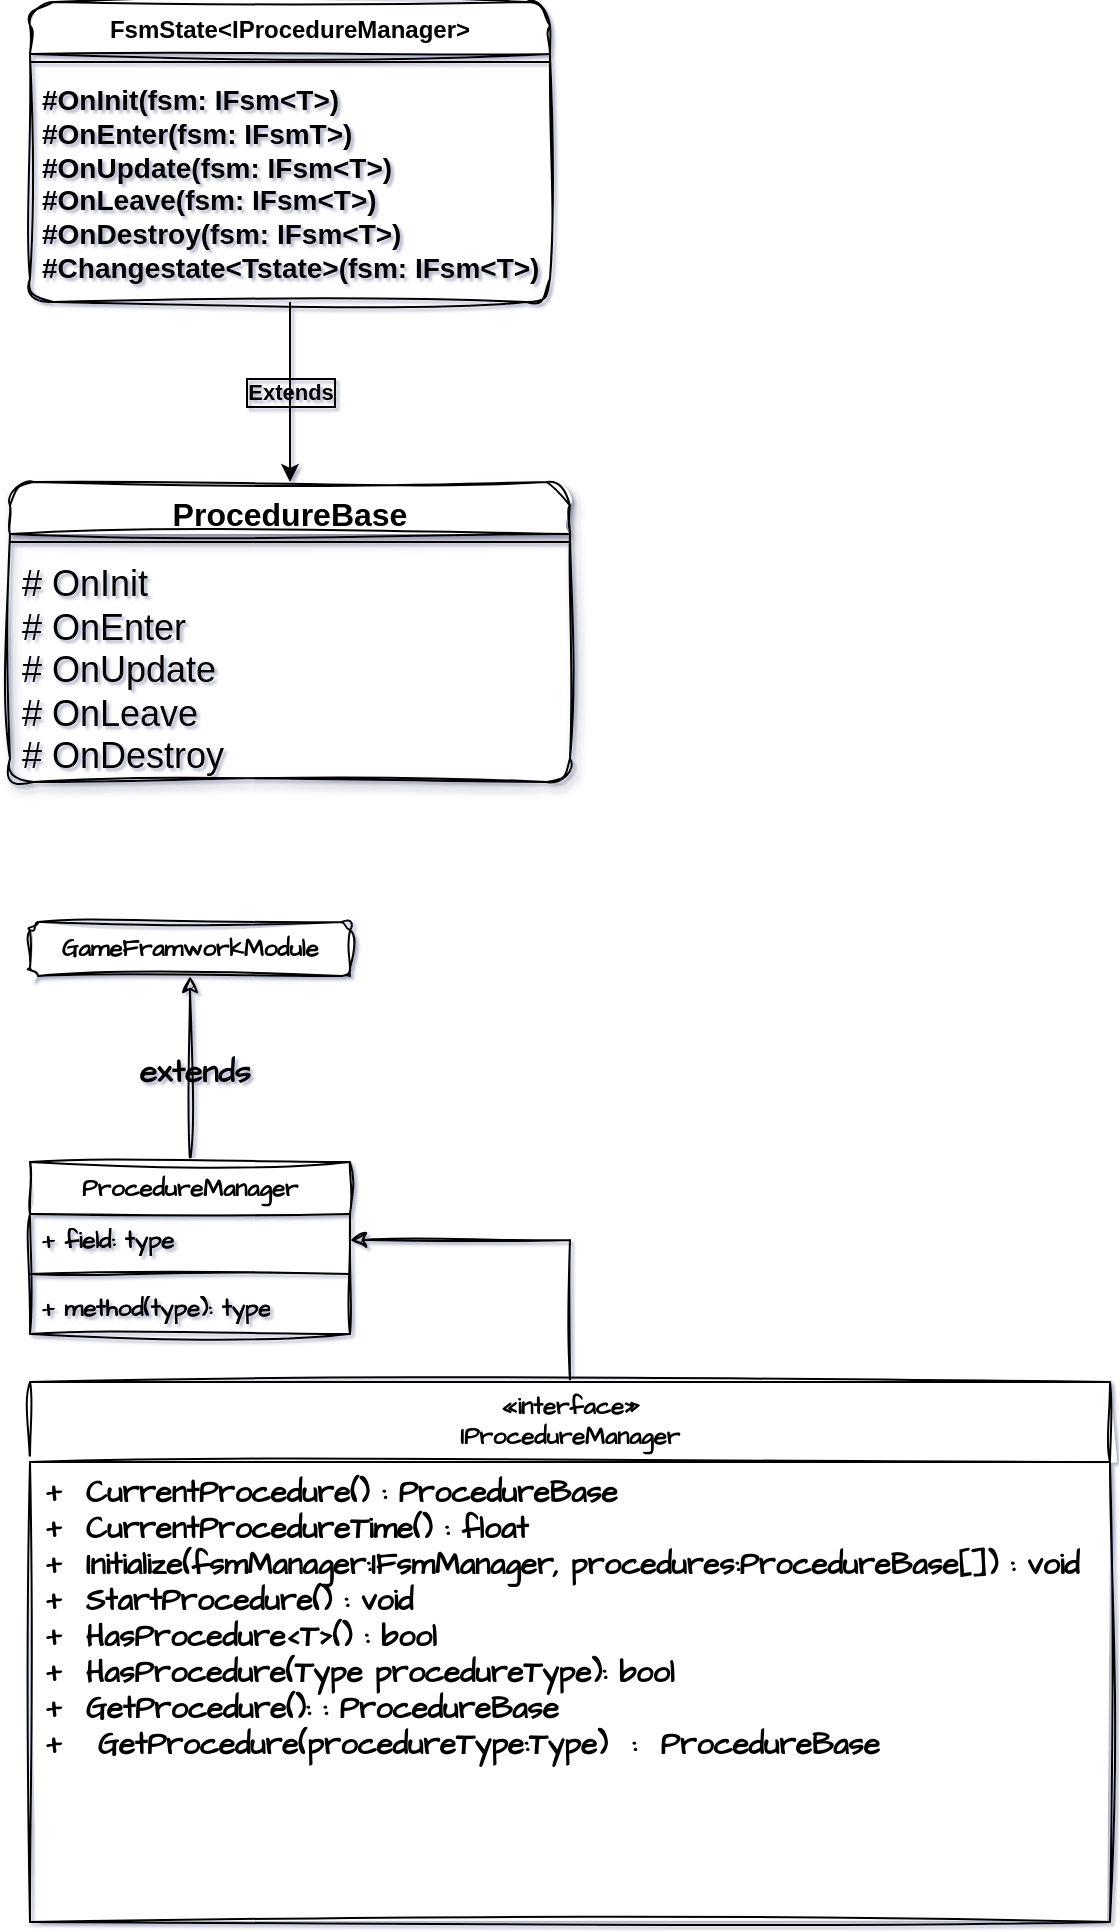 <mxfile version="24.7.5">
  <diagram id="C5RBs43oDa-KdzZeNtuy" name="Page-1">
    <mxGraphModel dx="2396" dy="1171" grid="1" gridSize="10" guides="1" tooltips="1" connect="1" arrows="1" fold="1" page="1" pageScale="1" pageWidth="827" pageHeight="1169" background="none" math="0" shadow="1">
      <root>
        <mxCell id="WIyWlLk6GJQsqaUBKTNV-0" />
        <mxCell id="WIyWlLk6GJQsqaUBKTNV-1" parent="WIyWlLk6GJQsqaUBKTNV-0" />
        <mxCell id="8SKhCcMkt0jRCxJQwqlo-0" value="ProcedureBase" style="swimlane;fontStyle=1;align=center;verticalAlign=top;childLayout=stackLayout;horizontal=1;startSize=26;horizontalStack=0;resizeParent=1;resizeParentMax=0;resizeLast=0;collapsible=1;marginBottom=0;whiteSpace=wrap;html=1;fontSize=16;labelBackgroundColor=none;rounded=1;sketch=1;curveFitting=1;jiggle=2;shadow=1;" parent="WIyWlLk6GJQsqaUBKTNV-1" vertex="1">
          <mxGeometry x="-790" y="320" width="280" height="150" as="geometry" />
        </mxCell>
        <mxCell id="8SKhCcMkt0jRCxJQwqlo-2" value="" style="line;strokeWidth=1;fillColor=none;align=left;verticalAlign=middle;spacingTop=-1;spacingLeft=3;spacingRight=3;rotatable=0;labelPosition=right;points=[];portConstraint=eastwest;strokeColor=inherit;labelBackgroundColor=none;" parent="8SKhCcMkt0jRCxJQwqlo-0" vertex="1">
          <mxGeometry y="26" width="280" height="8" as="geometry" />
        </mxCell>
        <mxCell id="8SKhCcMkt0jRCxJQwqlo-3" value="&lt;span style=&quot;font-weight: normal; font-size: 18px;&quot;&gt;&lt;font style=&quot;font-size: 18px;&quot;&gt;#&amp;nbsp;OnInit&lt;/font&gt;&lt;/span&gt;&lt;div style=&quot;font-size: 18px;&quot;&gt;&lt;span style=&quot;font-weight: normal;&quot;&gt;&lt;font style=&quot;font-size: 18px;&quot;&gt;#&amp;nbsp;OnEnter&lt;/font&gt;&lt;/span&gt;&lt;/div&gt;&lt;div style=&quot;font-size: 18px;&quot;&gt;&lt;span style=&quot;font-weight: normal;&quot;&gt;&lt;font style=&quot;font-size: 18px;&quot;&gt;# OnUpdate&lt;/font&gt;&lt;/span&gt;&lt;/div&gt;&lt;div style=&quot;font-size: 18px;&quot;&gt;&lt;span style=&quot;font-weight: normal;&quot;&gt;&lt;font style=&quot;font-size: 18px;&quot;&gt;# OnLeave&lt;/font&gt;&lt;/span&gt;&lt;/div&gt;&lt;div style=&quot;font-size: 18px;&quot;&gt;&lt;span style=&quot;font-weight: normal;&quot;&gt;&lt;font style=&quot;font-size: 18px;&quot;&gt;# OnDestroy&lt;/font&gt;&lt;/span&gt;&lt;/div&gt;" style="text;strokeColor=none;fillColor=none;align=left;verticalAlign=top;spacingLeft=4;spacingRight=4;overflow=hidden;rotatable=0;points=[[0,0.5],[1,0.5]];portConstraint=eastwest;whiteSpace=wrap;html=1;fontStyle=1;labelBackgroundColor=none;sketch=1;curveFitting=1;jiggle=2;" parent="8SKhCcMkt0jRCxJQwqlo-0" vertex="1">
          <mxGeometry y="34" width="280" height="116" as="geometry" />
        </mxCell>
        <mxCell id="8SKhCcMkt0jRCxJQwqlo-11" style="edgeStyle=orthogonalEdgeStyle;rounded=0;orthogonalLoop=1;jettySize=auto;html=1;entryX=0.5;entryY=0;entryDx=0;entryDy=0;" parent="WIyWlLk6GJQsqaUBKTNV-1" source="8SKhCcMkt0jRCxJQwqlo-7" target="8SKhCcMkt0jRCxJQwqlo-0" edge="1">
          <mxGeometry relative="1" as="geometry" />
        </mxCell>
        <mxCell id="8SKhCcMkt0jRCxJQwqlo-12" value="&lt;b&gt;Extends&lt;/b&gt;" style="edgeLabel;html=1;align=center;verticalAlign=middle;resizable=0;points=[];labelBackgroundColor=none;fontColor=default;labelBorderColor=default;textShadow=0;" parent="8SKhCcMkt0jRCxJQwqlo-11" vertex="1" connectable="0">
          <mxGeometry relative="1" as="geometry">
            <mxPoint as="offset" />
          </mxGeometry>
        </mxCell>
        <mxCell id="8SKhCcMkt0jRCxJQwqlo-7" value="FsmState&amp;lt;IProcedureManager&amp;gt;" style="swimlane;fontStyle=1;align=center;verticalAlign=top;childLayout=stackLayout;horizontal=1;startSize=26;horizontalStack=0;resizeParent=1;resizeParentMax=0;resizeLast=0;collapsible=1;marginBottom=0;whiteSpace=wrap;html=1;rounded=1;sketch=1;curveFitting=1;jiggle=2;" parent="WIyWlLk6GJQsqaUBKTNV-1" vertex="1">
          <mxGeometry x="-780" y="80" width="260" height="150" as="geometry" />
        </mxCell>
        <mxCell id="8SKhCcMkt0jRCxJQwqlo-9" value="" style="line;strokeWidth=1;fillColor=none;align=left;verticalAlign=middle;spacingTop=-1;spacingLeft=3;spacingRight=3;rotatable=0;labelPosition=right;points=[];portConstraint=eastwest;strokeColor=inherit;" parent="8SKhCcMkt0jRCxJQwqlo-7" vertex="1">
          <mxGeometry y="26" width="260" height="8" as="geometry" />
        </mxCell>
        <mxCell id="8SKhCcMkt0jRCxJQwqlo-10" value="&lt;div style=&quot;font-size: 14px;&quot;&gt;&lt;b&gt;#OnInit(fsm: IFsm&amp;lt;T&amp;gt;)&lt;/b&gt;&lt;/div&gt;&lt;div style=&quot;font-size: 14px;&quot;&gt;&lt;b&gt;#OnEnter(fsm: IFsmT&amp;gt;)&lt;/b&gt;&lt;/div&gt;&lt;div style=&quot;font-size: 14px;&quot;&gt;&lt;b&gt;#OnUpdate(fsm: IFsm&amp;lt;T&amp;gt;)&lt;/b&gt;&lt;/div&gt;&lt;div style=&quot;font-size: 14px;&quot;&gt;&lt;b&gt;#OnLeave(fsm: IFsm&amp;lt;T&amp;gt;)&lt;/b&gt;&lt;/div&gt;&lt;div style=&quot;font-size: 14px;&quot;&gt;&lt;b&gt;#OnDestroy(fsm: IFsm&amp;lt;T&amp;gt;)&lt;/b&gt;&lt;/div&gt;&lt;div style=&quot;font-size: 14px;&quot;&gt;&lt;b&gt;#Changestate&amp;lt;Tstate&amp;gt;(fsm: IFsm&amp;lt;T&amp;gt;)&lt;/b&gt;&lt;/div&gt;" style="text;strokeColor=none;fillColor=none;align=left;verticalAlign=top;spacingLeft=4;spacingRight=4;overflow=hidden;rotatable=0;points=[[0,0.5],[1,0.5]];portConstraint=eastwest;whiteSpace=wrap;html=1;sketch=1;curveFitting=1;jiggle=2;shadow=1;" parent="8SKhCcMkt0jRCxJQwqlo-7" vertex="1">
          <mxGeometry y="34" width="260" height="116" as="geometry" />
        </mxCell>
        <mxCell id="8SKhCcMkt0jRCxJQwqlo-18" value="" style="edgeStyle=orthogonalEdgeStyle;rounded=0;sketch=1;hachureGap=4;jiggle=2;curveFitting=1;orthogonalLoop=1;jettySize=auto;html=1;fontFamily=Architects Daughter;fontSource=https%3A%2F%2Ffonts.googleapis.com%2Fcss%3Ffamily%3DArchitects%2BDaughter;" parent="WIyWlLk6GJQsqaUBKTNV-1" source="8SKhCcMkt0jRCxJQwqlo-13" target="8SKhCcMkt0jRCxJQwqlo-17" edge="1">
          <mxGeometry relative="1" as="geometry" />
        </mxCell>
        <mxCell id="8SKhCcMkt0jRCxJQwqlo-19" value="extends" style="edgeLabel;html=1;align=center;verticalAlign=middle;resizable=0;points=[];sketch=1;hachureGap=4;jiggle=2;curveFitting=1;fontFamily=Architects Daughter;fontSource=https%3A%2F%2Ffonts.googleapis.com%2Fcss%3Ffamily%3DArchitects%2BDaughter;labelBackgroundColor=none;fontSize=16;fontStyle=1" parent="8SKhCcMkt0jRCxJQwqlo-18" vertex="1" connectable="0">
          <mxGeometry x="-0.036" y="-2" relative="1" as="geometry">
            <mxPoint as="offset" />
          </mxGeometry>
        </mxCell>
        <mxCell id="8SKhCcMkt0jRCxJQwqlo-13" value="ProcedureManager" style="swimlane;fontStyle=1;align=center;verticalAlign=top;childLayout=stackLayout;horizontal=1;startSize=26;horizontalStack=0;resizeParent=1;resizeParentMax=0;resizeLast=0;collapsible=1;marginBottom=0;whiteSpace=wrap;html=1;sketch=1;hachureGap=4;jiggle=2;curveFitting=1;fontFamily=Architects Daughter;fontSource=https%3A%2F%2Ffonts.googleapis.com%2Fcss%3Ffamily%3DArchitects%2BDaughter;" parent="WIyWlLk6GJQsqaUBKTNV-1" vertex="1">
          <mxGeometry x="-780" y="660" width="160" height="86" as="geometry" />
        </mxCell>
        <mxCell id="8SKhCcMkt0jRCxJQwqlo-14" value="+ field: type" style="text;strokeColor=none;fillColor=none;align=left;verticalAlign=top;spacingLeft=4;spacingRight=4;overflow=hidden;rotatable=0;points=[[0,0.5],[1,0.5]];portConstraint=eastwest;whiteSpace=wrap;html=1;fontFamily=Architects Daughter;fontSource=https%3A%2F%2Ffonts.googleapis.com%2Fcss%3Ffamily%3DArchitects%2BDaughter;fontStyle=1" parent="8SKhCcMkt0jRCxJQwqlo-13" vertex="1">
          <mxGeometry y="26" width="160" height="26" as="geometry" />
        </mxCell>
        <mxCell id="8SKhCcMkt0jRCxJQwqlo-15" value="" style="line;strokeWidth=1;fillColor=none;align=left;verticalAlign=middle;spacingTop=-1;spacingLeft=3;spacingRight=3;rotatable=0;labelPosition=right;points=[];portConstraint=eastwest;strokeColor=inherit;sketch=1;hachureGap=4;jiggle=2;curveFitting=1;fontFamily=Architects Daughter;fontSource=https%3A%2F%2Ffonts.googleapis.com%2Fcss%3Ffamily%3DArchitects%2BDaughter;" parent="8SKhCcMkt0jRCxJQwqlo-13" vertex="1">
          <mxGeometry y="52" width="160" height="8" as="geometry" />
        </mxCell>
        <mxCell id="8SKhCcMkt0jRCxJQwqlo-16" value="+ method(type): type" style="text;strokeColor=none;fillColor=none;align=left;verticalAlign=top;spacingLeft=4;spacingRight=4;overflow=hidden;rotatable=0;points=[[0,0.5],[1,0.5]];portConstraint=eastwest;whiteSpace=wrap;html=1;fontFamily=Architects Daughter;fontSource=https%3A%2F%2Ffonts.googleapis.com%2Fcss%3Ffamily%3DArchitects%2BDaughter;fontStyle=1" parent="8SKhCcMkt0jRCxJQwqlo-13" vertex="1">
          <mxGeometry y="60" width="160" height="26" as="geometry" />
        </mxCell>
        <mxCell id="8SKhCcMkt0jRCxJQwqlo-17" value="GameFramworkModule" style="whiteSpace=wrap;html=1;fontFamily=Architects Daughter;verticalAlign=middle;fontStyle=1;startSize=26;sketch=1;hachureGap=4;jiggle=2;curveFitting=1;fontSource=https%3A%2F%2Ffonts.googleapis.com%2Fcss%3Ffamily%3DArchitects%2BDaughter;align=center;rounded=1;" parent="WIyWlLk6GJQsqaUBKTNV-1" vertex="1">
          <mxGeometry x="-780" y="540" width="160" height="27" as="geometry" />
        </mxCell>
        <mxCell id="8SKhCcMkt0jRCxJQwqlo-24" value="" style="edgeStyle=orthogonalEdgeStyle;rounded=0;hachureGap=4;orthogonalLoop=1;jettySize=auto;html=1;fontFamily=Architects Daughter;fontSource=https%3A%2F%2Ffonts.googleapis.com%2Fcss%3Ffamily%3DArchitects%2BDaughter;sketch=1;curveFitting=1;jiggle=2;" parent="WIyWlLk6GJQsqaUBKTNV-1" source="8SKhCcMkt0jRCxJQwqlo-20" target="8SKhCcMkt0jRCxJQwqlo-23" edge="1">
          <mxGeometry relative="1" as="geometry" />
        </mxCell>
        <mxCell id="QUu_SZydQlx2sq_rad6I-0" style="edgeStyle=orthogonalEdgeStyle;rounded=0;sketch=1;hachureGap=4;jiggle=2;curveFitting=1;orthogonalLoop=1;jettySize=auto;html=1;entryX=1;entryY=0.5;entryDx=0;entryDy=0;fontFamily=Architects Daughter;fontSource=https%3A%2F%2Ffonts.googleapis.com%2Fcss%3Ffamily%3DArchitects%2BDaughter;" edge="1" parent="WIyWlLk6GJQsqaUBKTNV-1" source="8SKhCcMkt0jRCxJQwqlo-20" target="8SKhCcMkt0jRCxJQwqlo-14">
          <mxGeometry relative="1" as="geometry" />
        </mxCell>
        <mxCell id="8SKhCcMkt0jRCxJQwqlo-20" value="«interface»&lt;br&gt;IProcedureManager" style="html=1;whiteSpace=wrap;hachureGap=4;fontFamily=Architects Daughter;fontSource=https%3A%2F%2Ffonts.googleapis.com%2Fcss%3Ffamily%3DArchitects%2BDaughter;fontStyle=1;fontColor=default;labelBackgroundColor=none;labelBorderColor=none;textShadow=0;sketch=1;curveFitting=1;jiggle=2;rounded=0;" parent="WIyWlLk6GJQsqaUBKTNV-1" vertex="1">
          <mxGeometry x="-780" y="770" width="540" height="40" as="geometry" />
        </mxCell>
        <mxCell id="8SKhCcMkt0jRCxJQwqlo-23" value="&lt;font style=&quot;font-size: 15px;&quot;&gt;&amp;nbsp;+&amp;nbsp;&amp;nbsp;&lt;font style=&quot;font-size: 15px;&quot;&gt;CurrentProcedure() : ProcedureBase&lt;/font&gt;&lt;/font&gt;&lt;div style=&quot;font-size: 15px;&quot;&gt;&lt;font style=&quot;font-size: 15px;&quot;&gt;&lt;font style=&quot;font-size: 15px;&quot;&gt;&amp;nbsp;+&amp;nbsp;&amp;nbsp;&lt;/font&gt;CurrentProcedureTime() : float&lt;/font&gt;&lt;/div&gt;&lt;div style=&quot;&quot;&gt;&lt;font&gt;&lt;span style=&quot;font-size: 15px;&quot;&gt;&amp;nbsp;+&amp;nbsp; Initialize(&lt;/span&gt;&lt;/font&gt;&lt;span style=&quot;font-size: 15px; background-color: initial;&quot;&gt;fsmManager:&lt;/span&gt;&lt;font style=&quot;background-color: initial; font-size: 15px;&quot;&gt;IFsmManager, &lt;/font&gt;&lt;span style=&quot;font-size: 15px; background-color: initial;&quot;&gt;procedures:&lt;/span&gt;&lt;font style=&quot;background-color: initial; font-size: 15px;&quot;&gt;ProcedureBase[]&lt;/font&gt;&lt;span style=&quot;background-color: initial; font-size: 15px;&quot;&gt;) : void&lt;/span&gt;&lt;/div&gt;&lt;div style=&quot;font-size: 15px;&quot;&gt;&lt;font style=&quot;font-size: 15px;&quot;&gt;&amp;nbsp;+&amp;nbsp; StartProcedure() : void&lt;br&gt;&lt;/font&gt;&lt;/div&gt;&lt;div style=&quot;font-size: 15px;&quot;&gt;&lt;font style=&quot;font-size: 15px;&quot;&gt;&amp;nbsp;+&amp;nbsp;&amp;nbsp;HasProcedure&amp;lt;T&amp;gt;() : bool&lt;br&gt;&lt;/font&gt;&lt;/div&gt;&lt;div style=&quot;font-size: 15px;&quot;&gt;&lt;font style=&quot;font-size: 15px;&quot;&gt;&amp;nbsp;+&amp;nbsp; HasProcedure(&lt;font style=&quot;font-size: 15px;&quot;&gt;Type procedureType&lt;/font&gt;&lt;span style=&quot;background-color: initial;&quot;&gt;): bool&lt;/span&gt;&lt;/font&gt;&lt;/div&gt;&lt;div style=&quot;font-size: 15px;&quot;&gt;&lt;font style=&quot;font-size: 15px;&quot;&gt;&amp;nbsp;+&amp;nbsp;&amp;nbsp;GetProcedure(): :&amp;nbsp;ProcedureBase&lt;br&gt;&lt;/font&gt;&lt;/div&gt;&lt;div style=&quot;font-size: 15px;&quot;&gt;&lt;font style=&quot;font-size: 15px;&quot;&gt;&amp;nbsp;+&amp;nbsp; &amp;nbsp;GetProcedure(procedureType:Type&lt;span style=&quot;background-color: initial;&quot;&gt;)&amp;nbsp; :&amp;nbsp;&amp;nbsp;&lt;/span&gt;&lt;span style=&quot;background-color: initial;&quot;&gt;ProcedureBase&lt;/span&gt;&lt;/font&gt;&lt;/div&gt;" style="rounded=0;whiteSpace=wrap;html=1;fontFamily=Architects Daughter;hachureGap=4;fontSource=https%3A%2F%2Ffonts.googleapis.com%2Fcss%3Ffamily%3DArchitects%2BDaughter;fontStyle=1;labelBackgroundColor=none;labelBorderColor=none;verticalAlign=top;align=left;sketch=1;curveFitting=1;jiggle=2;" parent="WIyWlLk6GJQsqaUBKTNV-1" vertex="1">
          <mxGeometry x="-780" y="810" width="540" height="230" as="geometry" />
        </mxCell>
      </root>
    </mxGraphModel>
  </diagram>
</mxfile>
